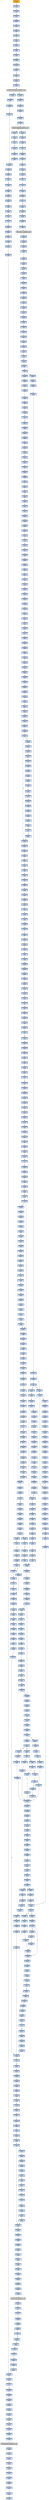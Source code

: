 strict digraph G {
	graph [bgcolor=transparent,
		name=G
	];
	node [color=lightsteelblue,
		fillcolor=lightsteelblue,
		shape=rectangle,
		style=filled
	];
	"0x004aae31"	[label="0x004aae31
cmpl"];
	"0x004aae34"	[label="0x004aae34
jb"];
	"0x004aae31" -> "0x004aae34"	[color="#000000"];
	"0x004aab55"	[label="0x004aab55
repz"];
	"0x004aab57"	[label="0x004aab57
movl"];
	"0x004aab55" -> "0x004aab57"	[color="#000000"];
	"0x004aae4c"	[label="0x004aae4c
movl"];
	"0x004aae50"	[label="0x004aae50
andl"];
	"0x004aae4c" -> "0x004aae50"	[color="#000000"];
	"0x004aa183"	[label="0x004aa183
pushl"];
	"0x004aa189"	[label="0x004aa189
call"];
	"0x004aa183" -> "0x004aa189"	[color="#000000"];
	"0x004aaa44"	[label="0x004aaa44
cmpl"];
	"0x004aaa47"	[label="0x004aaa47
jae"];
	"0x004aaa44" -> "0x004aaa47"	[color="#000000"];
	"0x004aa8f0"	[label="0x004aa8f0
subl"];
	"0x004aa8f2"	[label="0x004aa8f2
addl"];
	"0x004aa8f0" -> "0x004aa8f2"	[color="#000000"];
	"0x004aaaf7"	[label="0x004aaaf7
popl"];
	"0x004aaaf8"	[label="0x004aaaf8
popl"];
	"0x004aaaf7" -> "0x004aaaf8"	[color="#000000"];
	"0x004aa095"	[label="0x004aa095
je"];
	"0x004aa0a1"	[label="0x004aa0a1
leal"];
	"0x004aa095" -> "0x004aa0a1"	[color="#000000",
		label=T];
	"0x004aacd4"	[label="0x004aacd4
movl"];
	"0x004aacda"	[label="0x004aacda
leal"];
	"0x004aacd4" -> "0x004aacda"	[color="#000000"];
	"0x004aacf2"	[label="0x004aacf2
call"];
	"0x004aacf8"	[label="0x004aacf8
popl"];
	"0x004aacf2" -> "0x004aacf8"	[color="#000000"];
	"0x004aa08d"	[label="0x004aa08d
movl"];
	"0x004aa093"	[label="0x004aa093
orl"];
	"0x004aa08d" -> "0x004aa093"	[color="#000000"];
	"0x004aaeb8"	[label="0x004aaeb8
movl"];
	"0x004aaebc"	[label="0x004aaebc
andl"];
	"0x004aaeb8" -> "0x004aaebc"	[color="#000000"];
	"0x004aa80b"	[label="0x004aa80b
popl"];
	"0x004aa80c"	[label="0x004aa80c
ret"];
	"0x004aa80b" -> "0x004aa80c"	[color="#000000"];
	"0x004aab06"	[label="0x004aab06
movl"];
	"0x004aab08"	[label="0x004aab08
movl"];
	"0x004aab06" -> "0x004aab08"	[color="#000000"];
	"0x004aa6cc"	[label="0x004aa6cc
subl"];
	"0x004aa6d2"	[label="0x004aa6d2
leal"];
	"0x004aa6cc" -> "0x004aa6d2"	[color="#000000"];
	"0x004aaf6c"	[label="0x004aaf6c
testb"];
	"0x004aaf6e"	[label="0x004aaf6e
je"];
	"0x004aaf6c" -> "0x004aaf6e"	[color="#000000"];
	"0x004aaf86"	[label="0x004aaf86
addl"];
	"0x004aaf89"	[label="0x004aaf89
ret"];
	"0x004aaf86" -> "0x004aaf89"	[color="#000000"];
	"0x004aaa11"	[label="0x004aaa11
shrl"];
	"0x004aaa14"	[label="0x004aaa14
xorl"];
	"0x004aaa11" -> "0x004aaa14"	[color="#000000"];
	"0x004aaa5a"	[label="0x004aaa5a
movl"];
	"0x004aaa5d"	[label="0x004aaa5d
addl"];
	"0x004aaa5a" -> "0x004aaa5d"	[color="#000000"];
	"0x004aa996"	[label="0x004aa996
movl"];
	"0x004aa99c"	[label="0x004aa99c
incl"];
	"0x004aa996" -> "0x004aa99c"	[color="#000000"];
	"0x004aa110"	[label="0x004aa110
pushl"];
	"0x004aa111"	[label="0x004aa111
pushl"];
	"0x004aa110" -> "0x004aa111"	[color="#000000"];
	"0x004aaa85"	[label="0x004aaa85
pushl"];
	"0x004aaa86"	[label="0x004aaa86
pushl"];
	"0x004aaa85" -> "0x004aaa86"	[color="#000000"];
	"0x004aa174"	[label="0x004aa174
movl"];
	"0x004aa176"	[label="0x004aa176
andl"];
	"0x004aa174" -> "0x004aa176"	[color="#000000"];
	"0x004aaab0"	[label="0x004aaab0
cmpl"];
	"0x004aaab3"	[label="0x004aaab3
jb"];
	"0x004aaab0" -> "0x004aaab3"	[color="#000000"];
	"0x004aae58"	[label="0x004aae58
orl"];
	"0x004aae5a"	[label="0x004aae5a
movl"];
	"0x004aae58" -> "0x004aae5a"	[color="#000000"];
	"0x004aa3ff"	[label="0x004aa3ff
popl"];
	"0x004aa400"	[label="0x004aa400
movl"];
	"0x004aa3ff" -> "0x004aa400"	[color="#000000"];
	"0x004aa0a7"	[label="0x004aa0a7
cmpl"];
	"0x004aa0a1" -> "0x004aa0a7"	[color="#000000"];
	"0x004aa40d"	[label="0x004aa40d
orl"];
	"0x004aa40f"	[label="0x004aa40f
movl"];
	"0x004aa40d" -> "0x004aa40f"	[color="#000000"];
	"0x004aae78"	[label="0x004aae78
movl"];
	"0x004aae7d"	[label="0x004aae7d
movl"];
	"0x004aae78" -> "0x004aae7d"	[color="#000000"];
	"0x004aaf07"	[label="0x004aaf07
movl"];
	"0x004aaf0d"	[label="0x004aaf0d
movl"];
	"0x004aaf07" -> "0x004aaf0d"	[color="#000000"];
	"0x004aa05b"	[label="0x004aa05b
cmpb"];
	"0x004aa05d"	[label="0x004aa05d
jne"];
	"0x004aa05b" -> "0x004aa05d"	[color="#000000"];
	"0x004aa892"	[label="0x004aa892
movl"];
	"0x004aa89a"	[label="0x004aa89a
movl"];
	"0x004aa892" -> "0x004aa89a"	[color="#000000"];
	"0x004aae55"	[label="0x004aae55
addl"];
	"0x004aae50" -> "0x004aae55"	[color="#000000"];
	"0x004aa9c0"	[label="0x004aa9c0
movb"];
	"0x004aa9c2"	[label="0x004aa9c2
incl"];
	"0x004aa9c0" -> "0x004aa9c2"	[color="#000000"];
	"0x004aab72"	[label="0x004aab72
pushl"];
	"0x004aab74"	[label="0x004aab74
movl"];
	"0x004aab72" -> "0x004aab74"	[color="#000000"];
	"0x004aa9d0"	[label="0x004aa9d0
shll"];
	"0x004aa9d3"	[label="0x004aa9d3
andl"];
	"0x004aa9d0" -> "0x004aa9d3"	[color="#000000"];
	"0x004aae46"	[label="0x004aae46
movl"];
	"0x004aae49"	[label="0x004aae49
movl"];
	"0x004aae46" -> "0x004aae49"	[color="#000000"];
	"0x004aab1e"	[label="0x004aab1e
movl"];
	"0x004aab24"	[label="0x004aab24
movl"];
	"0x004aab1e" -> "0x004aab24"	[color="#000000"];
	"0x004aa008"	[label="0x004aa008
jmp"];
	"0x004aa00e"	[label="0x004aa00e
call"];
	"0x004aa008" -> "0x004aa00e"	[color="#000000"];
	"0x004aa002"	[label="0x004aa002
call"];
	"0x004aa00a"	[label="0x004aa00a
popl"];
	"0x004aa002" -> "0x004aa00a"	[color="#000000"];
	"0x004aaa6c"	[label="0x004aaa6c
subl"];
	"0x004aaa6e"	[label="0x004aaa6e
popl"];
	"0x004aaa6c" -> "0x004aaa6e"	[color="#000000"];
	"0x004aa7b3"	[label="0x004aa7b3
pushl"];
	"0x004aa7b4"	[label="0x004aa7b4
movl"];
	"0x004aa7b3" -> "0x004aa7b4"	[color="#000000"];
	"0x004aa6ea"	[label="0x004aa6ea
pushl"];
	"0x004aa6eb"	[label="0x004aa6eb
pushl"];
	"0x004aa6ea" -> "0x004aa6eb"	[color="#000000"];
	"0x004aa8c1"	[label="0x004aa8c1
movl"];
	"0x004aa8c4"	[label="0x004aa8c4
movl"];
	"0x004aa8c1" -> "0x004aa8c4"	[color="#000000"];
	"0x004aab43"	[label="0x004aab43
movl"];
	"0x004aab49"	[label="0x004aab49
movl"];
	"0x004aab43" -> "0x004aab49"	[color="#000000"];
	"0x004aaed9"	[label="0x004aaed9
movl"];
	"0x004aaede"	[label="0x004aaede
subl"];
	"0x004aaed9" -> "0x004aaede"	[color="#000000"];
	"0x004aa9ec"	[label="0x004aa9ec
jae"];
	"0x004aa9ee"	[label="0x004aa9ee
movl"];
	"0x004aa9ec" -> "0x004aa9ee"	[color="#000000",
		label=F];
	"0x004aab3d"	[label="0x004aab3d
movl"];
	"0x004aab3d" -> "0x004aab43"	[color="#000000"];
	"0x004aaa1b"	[label="0x004aaa1b
jmp"];
	"0x004aaa58"	[label="0x004aaa58
movl"];
	"0x004aaa1b" -> "0x004aaa58"	[color="#000000"];
	"0x004aaa87"	[label="0x004aaa87
movl"];
	"0x004aaa86" -> "0x004aaa87"	[color="#000000"];
	"0x004aa9cc"	[label="0x004aa9cc
movl"];
	"0x004aa9cc" -> "0x004aa9d0"	[color="#000000"];
	"0x004aaf16"	[label="0x004aaf16
movl"];
	"0x004aaf1c"	[label="0x004aaf1c
movl"];
	"0x004aaf16" -> "0x004aaf1c"	[color="#000000"];
	"0x004aaa5f"	[label="0x004aaa5f
movl"];
	"0x004aaa5d" -> "0x004aaa5f"	[color="#000000"];
	"0x004aaf37"	[label="0x004aaf37
movl"];
	"0x004aaf39"	[label="0x004aaf39
movl"];
	"0x004aaf37" -> "0x004aaf39"	[color="#000000"];
	"0x004aaeb2"	[label="0x004aaeb2
movl"];
	"0x004aaeb5"	[label="0x004aaeb5
movl"];
	"0x004aaeb2" -> "0x004aaeb5"	[color="#000000"];
	"0x004aa015"	[label="0x004aa015
movl"];
	"0x004aa01a"	[label="0x004aa01a
addl"];
	"0x004aa015" -> "0x004aa01a"	[color="#000000"];
	"0x004aa01c"	[label="0x004aa01c
subl"];
	"0x004aa01a" -> "0x004aa01c"	[color="#000000"];
	"0x004aacbb"	[label="0x004aacbb
cmpb"];
	"0x004aacc3"	[label="0x004aacc3
jne"];
	"0x004aacbb" -> "0x004aacc3"	[color="#000000"];
	"0x004aaf83"	[label="0x004aaf83
movb"];
	"0x004aaf85"	[label="0x004aaf85
popl"];
	"0x004aaf83" -> "0x004aaf85"	[color="#000000"];
	"0x004aaca5"	[label="0x004aaca5
jne"];
	"0x004aacb2"	[label="0x004aacb2
movb"];
	"0x004aaca5" -> "0x004aacb2"	[color="#000000",
		label=T];
	"0x004aabaf"	[label="0x004aabaf
call"];
	"0x004aa834"	[label="0x004aa834
subl"];
	"0x004aabaf" -> "0x004aa834"	[color="#000000"];
	"0x004aa2a2"	[label="0x004aa2a2
movl"];
	"0x004aa2a8"	[label="0x004aa2a8
movl"];
	"0x004aa2a2" -> "0x004aa2a8"	[color="#000000"];
	"0x004aaa96"	[label="0x004aaa96
call"];
	"0x004aaa96" -> "0x004aacf2"	[color="#000000"];
	"0x004aae95"	[label="0x004aae95
addl"];
	"0x004aae97"	[label="0x004aae97
leal"];
	"0x004aae95" -> "0x004aae97"	[color="#000000"];
	"0x004aa9b2"	[label="0x004aa9b2
pushl"];
	"0x004aa9b3"	[label="0x004aa9b3
movl"];
	"0x004aa9b2" -> "0x004aa9b3"	[color="#000000"];
	"0x004aa0e9"	[label="0x004aa0e9
movl"];
	"0x004aa0eb"	[label="0x004aa0eb
addl"];
	"0x004aa0e9" -> "0x004aa0eb"	[color="#000000"];
	"0x004aab0c"	[label="0x004aab0c
pushl"];
	"0x004aab08" -> "0x004aab0c"	[color="#000000"];
	"0x004aacb9"	[label="0x004aacb9
xorl"];
	"0x004aacb2" -> "0x004aacb9"	[color="#000000"];
	"0x004aa163"	[label="0x004aa163
addl"];
	"0x004aa169"	[label="0x004aa169
movl"];
	"0x004aa163" -> "0x004aa169"	[color="#000000"];
	"0x004aaa20"	[label="0x004aaa20
jae"];
	"0x004aaa22"	[label="0x004aaa22
cmpl"];
	"0x004aaa20" -> "0x004aaa22"	[color="#000000",
		label=F];
	"0x004aaa2c"	[label="0x004aaa2c
cmpl"];
	"0x004aaa20" -> "0x004aaa2c"	[color="#000000",
		label=T];
	"0x004aa0b2"	[label="0x004aa0b2
pushl"];
	"0x004aa0b7"	[label="0x004aa0b7
pushl"];
	"0x004aa0b2" -> "0x004aa0b7"	[color="#000000"];
	"0x004aa911"	[label="0x004aa911
movl"];
	"0x004aa915"	[label="0x004aa915
andl"];
	"0x004aa911" -> "0x004aa915"	[color="#000000"];
	"0x004aa7f2"	[label="0x004aa7f2
subl"];
	"0x004aa7f4"	[label="0x004aa7f4
shrl"];
	"0x004aa7f2" -> "0x004aa7f4"	[color="#000000"];
	"0x004aa840"	[label="0x004aa840
movl"];
	"0x004aa845"	[label="0x004aa845
movl"];
	"0x004aa840" -> "0x004aa845"	[color="#000000"];
	"0x004aa389"	[label="0x004aa389
movl"];
	"0x004aa38f"	[label="0x004aa38f
movl"];
	"0x004aa389" -> "0x004aa38f"	[color="#000000"];
	"0x004aaa05"	[label="0x004aaa05
cmpl"];
	"0x004aaa07"	[label="0x004aaa07
jae"];
	"0x004aaa05" -> "0x004aaa07"	[color="#000000"];
	"0x004aa384"	[label="0x004aa384
jmp"];
	"0x004aa271"	[label="0x004aa271
movl"];
	"0x004aa384" -> "0x004aa271"	[color="#000000"];
	"0x004aaa16"	[label="0x004aaa16
movb"];
	"0x004aaa19"	[label="0x004aaa19
movl"];
	"0x004aaa16" -> "0x004aaa19"	[color="#000000"];
	"0x004aa2bb"	[label="0x004aa2bb
movl"];
	"0x004aa2be"	[label="0x004aa2be
addl"];
	"0x004aa2bb" -> "0x004aa2be"	[color="#000000"];
	"0x004aa00b"	[label="0x004aa00b
incl"];
	"0x004aa00c"	[label="0x004aa00c
pushl"];
	"0x004aa00b" -> "0x004aa00c"	[color="#000000"];
	"0x004aa40c"	[label="0x004aa40c
popl"];
	"0x004aa40c" -> "0x004aa40d"	[color="#000000"];
	"0x004aae22"	[label="0x004aae22
movl"];
	"0x004aae24"	[label="0x004aae24
je"];
	"0x004aae22" -> "0x004aae24"	[color="#000000"];
	"0x004aa048"	[label="0x004aa048
movl"];
	"0x004aa04a"	[label="0x004aa04a
leal"];
	"0x004aa048" -> "0x004aa04a"	[color="#000000"];
	"0x004aae72"	[label="0x004aae72
subl"];
	"0x004aae74"	[label="0x004aae74
addl"];
	"0x004aae72" -> "0x004aae74"	[color="#000000"];
	"0x004aa9c3"	[label="0x004aa9c3
movb"];
	"0x004aa9c7"	[label="0x004aa9c7
movl"];
	"0x004aa9c3" -> "0x004aa9c7"	[color="#000000"];
	"0x004aaea5"	[label="0x004aaea5
movl"];
	"0x004aaea8"	[label="0x004aaea8
shll"];
	"0x004aaea5" -> "0x004aaea8"	[color="#000000"];
	"0x004aa7bb"	[label="0x004aa7bb
movb"];
	"0x004aa7bd"	[label="0x004aa7bd
incl"];
	"0x004aa7bb" -> "0x004aa7bd"	[color="#000000"];
	"0x004aa121"	[label="0x004aa121
je"];
	"0x004aa151"	[label="0x004aa151
popl"];
	"0x004aa121" -> "0x004aa151"	[color="#000000",
		label=T];
	"0x004aa90f"	[label="0x004aa90f
movl"];
	"0x004aa90f" -> "0x004aa911"	[color="#000000"];
	"0x004aaba8"	[label="0x004aaba8
leal"];
	"0x004aabac"	[label="0x004aabac
pushl"];
	"0x004aaba8" -> "0x004aabac"	[color="#000000"];
	"0x004aa0bc"	[label="0x004aa0bc
pushl"];
	"0x004aa0b7" -> "0x004aa0bc"	[color="#000000"];
	"0x004aa862"	[label="0x004aa862
jbe"];
	"0x004aa864"	[label="0x004aa864
xorl"];
	"0x004aa862" -> "0x004aa864"	[color="#000000",
		label=F];
	"0x004aa7a8"	[label="0x004aa7a8
movl"];
	"0x004aa7ad"	[label="0x004aa7ad
pushl"];
	"0x004aa7a8" -> "0x004aa7ad"	[color="#000000"];
	"0x004aa7b9"	[label="0x004aa7b9
movl"];
	"0x004aa7b4" -> "0x004aa7b9"	[color="#000000"];
	"0x004aae82"	[label="0x004aae82
andl"];
	"0x004aae88"	[label="0x004aae88
shrl"];
	"0x004aae82" -> "0x004aae88"	[color="#000000"];
	"0x004aa853"	[label="0x004aa853
repz"];
	"0x004aa855"	[label="0x004aa855
movl"];
	"0x004aa853" -> "0x004aa855"	[color="#000000"];
	"0x004aa059"	[label="0x004aa059
jne"];
	"0x004aa059" -> "0x004aa05b"	[color="#000000",
		label=F];
	"0x004aa425"	[label="0x004aa425
ret"];
	"0x004aa85c"	[label="0x004aa85c
cmpl"];
	"0x004aa855" -> "0x004aa85c"	[color="#000000"];
	"0x004aa04f"	[label="0x004aa04f
call"];
	GETPROCADDRESS_KERNEL32_DLL	[color=lightgrey,
		fillcolor=lightgrey,
		label="GETPROCADDRESS_KERNEL32_DLL
GETPROCADDRESS-KERNEL32-DLL"];
	"0x004aa04f" -> GETPROCADDRESS_KERNEL32_DLL	[color="#000000"];
	"0x004aa7a5"	[label="0x004aa7a5
movl"];
	"0x004aa7a7"	[label="0x004aa7a7
pushl"];
	"0x004aa7a5" -> "0x004aa7a7"	[color="#000000"];
	"0x004aaa75"	[label="0x004aaa75
addl"];
	"0x004aaa77"	[label="0x004aaa77
movl"];
	"0x004aaa75" -> "0x004aaa77"	[color="#000000"];
	"0x004aa03c"	[label="0x004aa03c
call"];
	GETMODULEHANDLEA_KERNEL32_DLL	[color=lightgrey,
		fillcolor=lightgrey,
		label="GETMODULEHANDLEA_KERNEL32_DLL
GETMODULEHANDLEA-KERNEL32-DLL"];
	"0x004aa03c" -> GETMODULEHANDLEA_KERNEL32_DLL	[color="#000000"];
	"0x004aa9fb"	[label="0x004aa9fb
shrl"];
	"0x004aa9fd"	[label="0x004aa9fd
movl"];
	"0x004aa9fb" -> "0x004aa9fd"	[color="#000000"];
	"0x004aa88c"	[label="0x004aa88c
xorl"];
	"0x004aa88e"	[label="0x004aa88e
movl"];
	"0x004aa88c" -> "0x004aa88e"	[color="#000000"];
	"0x004aa8c7"	[label="0x004aa8c7
addl"];
	"0x004aa8c4" -> "0x004aa8c7"	[color="#000000"];
	"0x004aacf9"	[label="0x004aacf9
subl"];
	"0x004aacf8" -> "0x004aacf9"	[color="#000000"];
	"0x004aaeee"	[label="0x004aaeee
andl"];
	"0x004aaef3"	[label="0x004aaef3
shrl"];
	"0x004aaeee" -> "0x004aaef3"	[color="#000000"];
	"0x004aa91a"	[label="0x004aa91a
movl"];
	"0x004aa91e"	[label="0x004aa91e
movl"];
	"0x004aa91a" -> "0x004aa91e"	[color="#000000"];
	"0x004aa7f6"	[label="0x004aa7f6
movl"];
	"0x004aa7fb"	[label="0x004aa7fb
subl"];
	"0x004aa7f6" -> "0x004aa7fb"	[color="#000000"];
	"0x004aa243"	[label="0x004aa243
movl"];
	"0x004aa249"	[label="0x004aa249
movl"];
	"0x004aa243" -> "0x004aa249"	[color="#000000"];
	"0x004aa406"	[label="0x004aa406
addl"];
	"0x004aa406" -> "0x004aa40c"	[color="#000000"];
	"0x004aa9a2"	[label="0x004aa9a2
popl"];
	"0x004aa9a3"	[label="0x004aa9a3
popl"];
	"0x004aa9a2" -> "0x004aa9a3"	[color="#000000"];
	"0x004aaa36"	[label="0x004aaa36
jmp"];
	"0x004aaa36" -> "0x004aaa58"	[color="#000000"];
	"0x004aaf4e"	[label="0x004aaf4e
movb"];
	"0x004aaf51"	[label="0x004aaf51
movl"];
	"0x004aaf4e" -> "0x004aaf51"	[color="#000000"];
	"0x004aae6d"	[label="0x004aae6d
movl"];
	"0x004aae6d" -> "0x004aae72"	[color="#000000"];
	"0x004aaa49"	[label="0x004aaa49
movl"];
	"0x004aaa4e"	[label="0x004aaa4e
jmp"];
	"0x004aaa49" -> "0x004aaa4e"	[color="#000000"];
	"0x004aa92e"	[label="0x004aa92e
cmpl"];
	"0x004aa931"	[label="0x004aa931
movl"];
	"0x004aa92e" -> "0x004aa931"	[color="#000000"];
	"0x004aae29"	[label="0x004aae29
jb"];
	"0x004aae2b"	[label="0x004aae2b
movl"];
	"0x004aae29" -> "0x004aae2b"	[color="#000000",
		label=F];
	"0x004aae9c"	[label="0x004aae9c
cmpl"];
	"0x004aae29" -> "0x004aae9c"	[color="#000000",
		label=T];
	"0x004aa416"	[label="0x004aa416
jne"];
	"0x004aa420"	[label="0x004aa420
pushl"];
	"0x004aa416" -> "0x004aa420"	[color="#000000",
		label=T];
	"0x004aaf3e"	[label="0x004aaf3e
leal"];
	"0x004aaf41"	[label="0x004aaf41
cmpl"];
	"0x004aaf3e" -> "0x004aaf41"	[color="#000000"];
	"0x004aa269"	[label="0x004aa269
movl"];
	"0x004aa26f"	[label="0x004aa26f
addl"];
	"0x004aa269" -> "0x004aa26f"	[color="#000000"];
	"0x004aa904"	[label="0x004aa904
shll"];
	"0x004aa907"	[label="0x004aa907
movw"];
	"0x004aa904" -> "0x004aa907"	[color="#000000"];
	"0x004aa9a6"	[label="0x004aa9a6
popl"];
	"0x004aa9a7"	[label="0x004aa9a7
addl"];
	"0x004aa9a6" -> "0x004aa9a7"	[color="#000000"];
	"0x004aacc5"	[label="0x004aacc5
incl"];
	"0x004aacc6"	[label="0x004aacc6
cmpl"];
	"0x004aacc5" -> "0x004aacc6"	[color="#000000"];
	"0x004aa251"	[label="0x004aa251
je"];
	"0x004aa264"	[label="0x004aa264
movl"];
	"0x004aa251" -> "0x004aa264"	[color="#000000",
		label=T];
	"0x004aaeab"	[label="0x004aaeab
movb"];
	"0x004aaead"	[label="0x004aaead
incl"];
	"0x004aaeab" -> "0x004aaead"	[color="#000000"];
	"0x004aaee0"	[label="0x004aaee0
addl"];
	"0x004aaede" -> "0x004aaee0"	[color="#000000"];
	"0x004aae20"	[label="0x004aae20
testb"];
	"0x004aae20" -> "0x004aae22"	[color="#000000"];
	"0x004aaf53"	[label="0x004aaf53
cmpl"];
	"0x004aaf51" -> "0x004aaf53"	[color="#000000"];
	"0x004aace8"	[label="0x004aace8
movb"];
	"0x004aacea"	[label="0x004aacea
popl"];
	"0x004aace8" -> "0x004aacea"	[color="#000000"];
	"0x004aa8cf"	[label="0x004aa8cf
movl"];
	"0x004aa8d3"	[label="0x004aa8d3
jl"];
	"0x004aa8cf" -> "0x004aa8d3"	[color="#000000"];
	"0x004aa8c9"	[label="0x004aa8c9
cmpl"];
	"0x004aa8c7" -> "0x004aa8c9"	[color="#000000"];
	"0x004aa9c2" -> "0x004aa9c3"	[color="#000000"];
	"0x004aa02f"	[label="0x004aa02f
jne"];
	"0x004aa035"	[label="0x004aa035
leal"];
	"0x004aa02f" -> "0x004aa035"	[color="#000000",
		label=F];
	"0x004aa90a"	[label="0x004aa90a
shrl"];
	"0x004aa90d"	[label="0x004aa90d
repz"];
	"0x004aa90a" -> "0x004aa90d"	[color="#000000"];
	"0x004aaa9b"	[label="0x004aaa9b
movb"];
	"0x004aaaa2"	[label="0x004aaaa2
popl"];
	"0x004aaa9b" -> "0x004aaaa2"	[color="#000000"];
	"0x004aae1f"	[label="0x004aae1f
popl"];
	"0x004aae1f" -> "0x004aae20"	[color="#000000"];
	"0x004aae76"	[label="0x004aae76
shrl"];
	"0x004aae74" -> "0x004aae76"	[color="#000000"];
	"0x004aaf47"	[label="0x004aaf47
movl"];
	"0x004aaf49"	[label="0x004aaf49
subl"];
	"0x004aaf47" -> "0x004aaf49"	[color="#000000"];
	"0x004aaee2"	[label="0x004aaee2
shrl"];
	"0x004aaee4"	[label="0x004aaee4
movl"];
	"0x004aaee2" -> "0x004aaee4"	[color="#000000"];
	"0x004aa9b1"	[label="0x004aa9b1
pushl"];
	"0x004aa9b1" -> "0x004aa9b2"	[color="#000000"];
	"0x004aa9a4"	[label="0x004aa9a4
movb"];
	"0x004aa9a3" -> "0x004aa9a4"	[color="#000000"];
	"0x004aa9f4"	[label="0x004aa9f4
movl"];
	"0x004aa9f9"	[label="0x004aa9f9
subl"];
	"0x004aa9f4" -> "0x004aa9f9"	[color="#000000"];
	"0x004aa10f"	[label="0x004aa10f
pushl"];
	"0x004aa10f" -> "0x004aa110"	[color="#000000"];
	"0x004aa0fb"	[label="0x004aa0fb
pushl"];
	"0x004aa0fc"	[label="0x004aa0fc
call"];
	"0x004aa0fb" -> "0x004aa0fc"	[color="#000000"];
	"0x004aaa62"	[label="0x004aaa62
movl"];
	"0x004aaa5f" -> "0x004aaa62"	[color="#000000"];
	"0x004aa7cb"	[label="0x004aa7cb
shll"];
	"0x004aa7ce"	[label="0x004aa7ce
andl"];
	"0x004aa7cb" -> "0x004aa7ce"	[color="#000000"];
	"0x004aa80a"	[label="0x004aa80a
popl"];
	"0x004aa80a" -> "0x004aa80b"	[color="#000000"];
	"0x004aa0e8"	[label="0x004aa0e8
pushl"];
	"0x004aa0e8" -> "0x004aa0e9"	[color="#000000"];
	"0x004aaa25"	[label="0x004aaa25
sbbl"];
	"0x004aaa22" -> "0x004aaa25"	[color="#000000"];
	"0x004aaef5"	[label="0x004aaef5
addl"];
	"0x004aaef7"	[label="0x004aaef7
cmpl"];
	"0x004aaef5" -> "0x004aaef7"	[color="#000000"];
	"0x004aaa3b"	[label="0x004aaa3b
jae"];
	"0x004aaa3b" -> "0x004aaa44"	[color="#000000",
		label=T];
	"0x004aaa3d"	[label="0x004aaa3d
movl"];
	"0x004aaa3b" -> "0x004aaa3d"	[color="#000000",
		label=F];
	"0x004aaf85" -> "0x004aaf86"	[color="#000000"];
	"0x004aabb6"	[label="0x004aabb6
jne"];
	"0x004aabc3"	[label="0x004aabc3
xorl"];
	"0x004aabb6" -> "0x004aabc3"	[color="#000000",
		label=T];
	"0x004aa7b1"	[label="0x004aa7b1
jb"];
	"0x004aa7b1" -> "0x004aa7b3"	[color="#000000",
		label=F];
	"0x004aa7e8"	[label="0x004aa7e8
movl"];
	"0x004aa7b1" -> "0x004aa7e8"	[color="#000000",
		label=T];
	"0x004aaa8d"	[label="0x004aaa8d
leal"];
	"0x004aaa93"	[label="0x004aaa93
movl"];
	"0x004aaa8d" -> "0x004aaa93"	[color="#000000"];
	"0x004aa0be"	[label="0x004aa0be
call"];
	VIRTUALALLOC_KERNEL32_DLL	[color=lightgrey,
		fillcolor=lightgrey,
		label="VIRTUALALLOC_KERNEL32_DLL
VIRTUALALLOC-KERNEL32-DLL"];
	"0x004aa0be" -> VIRTUALALLOC_KERNEL32_DLL	[color="#000000"];
	"0x004aab0d"	[label="0x004aab0d
movl"];
	"0x004aab0c" -> "0x004aab0d"	[color="#000000"];
	"0x004aa16f"	[label="0x004aa16f
sarl"];
	"0x004aa172"	[label="0x004aa172
repz"];
	"0x004aa16f" -> "0x004aa172"	[color="#000000"];
	"0x004aa365"	[label="0x004aa365
movl"];
	"0x004aa367"	[label="0x004aa367
addl"];
	"0x004aa365" -> "0x004aa367"	[color="#000000"];
	"0x004aa804"	[label="0x004aa804
addl"];
	"0x004aa806"	[label="0x004aa806
popl"];
	"0x004aa804" -> "0x004aa806"	[color="#000000"];
	"0x004aae9a"	[label="0x004aae9a
jmp"];
	"0x004aae9a" -> "0x004aaef7"	[color="#000000"];
	"0x004aace6"	[label="0x004aace6
popl"];
	"0x004aace7"	[label="0x004aace7
popl"];
	"0x004aace6" -> "0x004aace7"	[color="#000000"];
	"0x004aae67"	[label="0x004aae67
movl"];
	"0x004aae6a"	[label="0x004aae6a
movl"];
	"0x004aae67" -> "0x004aae6a"	[color="#000000"];
	"0x004aa7f4" -> "0x004aa7f6"	[color="#000000"];
	"0x004aabb4"	[label="0x004aabb4
testb"];
	"0x004aabb4" -> "0x004aabb6"	[color="#000000"];
	"0x004aa8cc"	[label="0x004aa8cc
movl"];
	"0x004aa8cc" -> "0x004aa8cf"	[color="#000000"];
	"0x004aa807"	[label="0x004aa807
movl"];
	"0x004aa806" -> "0x004aa807"	[color="#000000"];
	"0x004aa058"	[label="0x004aa058
scasb"];
	"0x004aa058" -> "0x004aa059"	[color="#000000"];
	"0x004aab76"	[label="0x004aab76
call"];
	"0x004aa7a4"	[label="0x004aa7a4
pushl"];
	"0x004aab76" -> "0x004aa7a4"	[color="#000000"];
	"0x004aab59"	[label="0x004aab59
stosb"];
	"0x004aab57" -> "0x004aab59"	[color="#000000"];
	"0x004aaf81"	[label="0x004aaf81
popl"];
	"0x004aaf82"	[label="0x004aaf82
popl"];
	"0x004aaf81" -> "0x004aaf82"	[color="#000000"];
	"0x004aaeb5" -> "0x004aaeb8"	[color="#000000"];
	"0x004aa7db"	[label="0x004aa7db
movl"];
	"0x004aa7de"	[label="0x004aa7de
movl"];
	"0x004aa7db" -> "0x004aa7de"	[color="#000000"];
	"0x004aa81d"	[label="0x004aa81d
movl"];
	"0x004aa823"	[label="0x004aa823
leal"];
	"0x004aa81d" -> "0x004aa823"	[color="#000000"];
	"0x004aae65"	[label="0x004aae65
jae"];
	"0x004aae65" -> "0x004aae67"	[color="#000000",
		label=F];
	"0x004aaf3d"	[label="0x004aaf3d
incl"];
	"0x004aaf3d" -> "0x004aaf3e"	[color="#000000"];
	"0x004aa87e"	[label="0x004aa87e
movl"];
	"0x004aa882"	[label="0x004aa882
movl"];
	"0x004aa87e" -> "0x004aa882"	[color="#000000"];
	"0x004aaafe"	[label="0x004aaafe
popl"];
	"0x004aaaff"	[label="0x004aaaff
ret"];
	"0x004aaafe" -> "0x004aaaff"	[color="#000000"];
	"0x004aaec1"	[label="0x004aaec1
addl"];
	"0x004aaebc" -> "0x004aaec1"	[color="#000000"];
	"0x004aa970"	[label="0x004aa970
testb"];
	"0x004aa972"	[label="0x004aa972
je"];
	"0x004aa970" -> "0x004aa972"	[color="#000000"];
	"0x004aa84d"	[label="0x004aa84d
leal"];
	"0x004aa851"	[label="0x004aa851
xorl"];
	"0x004aa84d" -> "0x004aa851"	[color="#000000"];
	"0x004aa93d"	[label="0x004aa93d
jge"];
	"0x004aa943"	[label="0x004aa943
cmpl"];
	"0x004aa93d" -> "0x004aa943"	[color="#000000",
		label=F];
	"0x004aa8ad"	[label="0x004aa8ad
cmpl"];
	"0x004aa8b3"	[label="0x004aa8b3
movl"];
	"0x004aa8ad" -> "0x004aa8b3"	[color="#000000"];
	"0x004aaefc"	[label="0x004aaefc
movl"];
	"0x004aaf03"	[label="0x004aaf03
testl"];
	"0x004aaefc" -> "0x004aaf03"	[color="#000000"];
	"0x004aa9c9"	[label="0x004aa9c9
movl"];
	"0x004aa9c7" -> "0x004aa9c9"	[color="#000000"];
	"0x004aa179"	[label="0x004aa179
repz"];
	"0x004aa176" -> "0x004aa179"	[color="#000000"];
	"0x004aaab5"	[label="0x004aaab5
movl"];
	"0x004aaab3" -> "0x004aaab5"	[color="#000000",
		label=F];
	"0x004aa807" -> "0x004aa80a"	[color="#000000"];
	"0x004aa9bc"	[label="0x004aa9bc
jb"];
	"0x004aa9be"	[label="0x004aa9be
movl"];
	"0x004aa9bc" -> "0x004aa9be"	[color="#000000",
		label=F];
	"0x004aa9bc" -> "0x004aa9ee"	[color="#000000",
		label=T];
	"0x004aa826"	[label="0x004aa826
movl"];
	"0x004aa823" -> "0x004aa826"	[color="#000000"];
	"0x004aa161"	[label="0x004aa161
movl"];
	"0x004aa161" -> "0x004aa163"	[color="#000000"];
	"0x004aa0b0"	[label="0x004aa0b0
pushl"];
	"0x004aa0b0" -> "0x004aa0b2"	[color="#000000"];
	"0x004aaefa"	[label="0x004aaefa
jae"];
	"0x004aaef7" -> "0x004aaefa"	[color="#000000"];
	"0x004aa72f"	[label="0x004aa72f
ret"];
	"0x004aa101"	[label="0x004aa101
movb"];
	"0x004aa72f" -> "0x004aa101"	[color="#000000"];
	"0x004aa9a1"	[label="0x004aa9a1
popl"];
	"0x004aa9a1" -> "0x004aa9a2"	[color="#000000"];
	"0x004aa9db"	[label="0x004aa9db
movl"];
	"0x004aa9de"	[label="0x004aa9de
addl"];
	"0x004aa9db" -> "0x004aa9de"	[color="#000000"];
	"0x004aab2a"	[label="0x004aab2a
movl"];
	"0x004aab30"	[label="0x004aab30
xorl"];
	"0x004aab2a" -> "0x004aab30"	[color="#000000"];
	"0x004aaf43"	[label="0x004aaf43
movl"];
	"0x004aaf45"	[label="0x004aaf45
jae"];
	"0x004aaf43" -> "0x004aaf45"	[color="#000000"];
	"0x004aaa4e" -> "0x004aaa58"	[color="#000000"];
	"0x004aa86d"	[label="0x004aa86d
leal"];
	"0x004aa871"	[label="0x004aa871
incl"];
	"0x004aa86d" -> "0x004aa871"	[color="#000000"];
	"0x004aaf55"	[label="0x004aaf55
jb"];
	"0x004aaf57"	[label="0x004aaf57
movl"];
	"0x004aaf55" -> "0x004aaf57"	[color="#000000",
		label=F];
	"0x004aa9f1"	[label="0x004aa9f1
movl"];
	"0x004aa9f1" -> "0x004aa9f4"	[color="#000000"];
	"0x004aa36e"	[label="0x004aa36e
jmp"];
	"0x004aa36e" -> "0x004aa2a2"	[color="#000000"];
	"0x004aa95a"	[label="0x004aa95a
movl"];
	"0x004aa960"	[label="0x004aa960
xorl"];
	"0x004aa95a" -> "0x004aa960"	[color="#000000"];
	"0x004aa7d4"	[label="0x004aa7d4
orl"];
	"0x004aa7ce" -> "0x004aa7d4"	[color="#000000"];
	"0x004aa6dc"	[label="0x004aa6dc
movl"];
	"0x004aa6e3"	[label="0x004aa6e3
movl"];
	"0x004aa6dc" -> "0x004aa6e3"	[color="#000000"];
	"0x004aa0bc" -> "0x004aa0be"	[color="#000000"];
	"0x004aaaad"	[label="0x004aaaad
addl"];
	"0x004aaaaf"	[label="0x004aaaaf
incl"];
	"0x004aaaad" -> "0x004aaaaf"	[color="#000000"];
	"0x004aa983"	[label="0x004aa983
movl"];
	"0x004aa986"	[label="0x004aa986
xorl"];
	"0x004aa983" -> "0x004aa986"	[color="#000000"];
	"0x004aa885"	[label="0x004aa885
movl"];
	"0x004aa888"	[label="0x004aa888
movl"];
	"0x004aa885" -> "0x004aa888"	[color="#000000"];
	"0x004aae5c"	[label="0x004aae5c
cmpl"];
	"0x004aae5a" -> "0x004aae5c"	[color="#000000"];
	"0x004aab6c"	[label="0x004aab6c
pushl"];
	"0x004aab6d"	[label="0x004aab6d
pushl"];
	"0x004aab6c" -> "0x004aab6d"	[color="#000000"];
	"0x004aa2c0"	[label="0x004aa2c0
addl"];
	"0x004aa2c6"	[label="0x004aa2c6
testl"];
	"0x004aa2c0" -> "0x004aa2c6"	[color="#000000"];
	"0x004aa6d6"	[label="0x004aa6d6
pushl"];
	"0x004aa6d2" -> "0x004aa6d6"	[color="#000000"];
	"0x004aa062"	[label="0x004aa062
jmp"];
	"0x004aa062" -> "0x004aa08d"	[color="#000000"];
	"0x004aa112"	[label="0x004aa112
movl"];
	"0x004aa114"	[label="0x004aa114
subl"];
	"0x004aa112" -> "0x004aa114"	[color="#000000"];
	"0x004aa029"	[label="0x004aa029
movl"];
	"0x004aa029" -> "0x004aa02f"	[color="#000000"];
	"0x004aa8f8"	[label="0x004aa8f8
movb"];
	"0x004aa8fa"	[label="0x004aa8fa
movl"];
	"0x004aa8f8" -> "0x004aa8fa"	[color="#000000"];
	"0x004aa83f"	[label="0x004aa83f
pushl"];
	"0x004aa83f" -> "0x004aa840"	[color="#000000"];
	"0x004aa172" -> "0x004aa174"	[color="#000000"];
	"0x004aa00a" -> "0x004aa00b"	[color="#000000"];
	"0x004aab6a"	[label="0x004aab6a
movl"];
	"0x004aab6a" -> "0x004aab6c"	[color="#000000"];
	"0x004aa872"	[label="0x004aa872
incl"];
	"0x004aa873"	[label="0x004aa873
cmpl"];
	"0x004aa872" -> "0x004aa873"	[color="#000000"];
	"0x004aaccb"	[label="0x004aaccb
jmp"];
	"0x004aaccb" -> "0x004aacd4"	[color="#000000"];
	"0x004aa398"	[label="0x004aa398
pushl"];
	"0x004aa39a"	[label="0x004aa39a
pushl"];
	"0x004aa398" -> "0x004aa39a"	[color="#000000"];
	"0x004aab74" -> "0x004aab76"	[color="#000000"];
	"0x004aae2e"	[label="0x004aae2e
leal"];
	"0x004aae2e" -> "0x004aae31"	[color="#000000"];
	"0x004aa395"	[label="0x004aa395
pushl"];
	"0x004aa396"	[label="0x004aa396
pushl"];
	"0x004aa395" -> "0x004aa396"	[color="#000000"];
	"0x004aab24" -> "0x004aab2a"	[color="#000000"];
	"0x004aa1c6"	[label="0x004aa1c6
subl"];
	"0x004aa1c8"	[label="0x004aa1c8
je"];
	"0x004aa1c6" -> "0x004aa1c8"	[color="#000000"];
	"0x004aa397"	[label="0x004aa397
pushl"];
	"0x004aa396" -> "0x004aa397"	[color="#000000"];
	"0x004aabad"	[label="0x004aabad
movl"];
	"0x004aabad" -> "0x004aabaf"	[color="#000000"];
	"0x004aa6c8"	[label="0x004aa6c8
movl"];
	"0x004aa6c8" -> "0x004aa6cc"	[color="#000000"];
	"0x004aa04d"	[label="0x004aa04d
pushl"];
	"0x004aa04a" -> "0x004aa04d"	[color="#000000"];
	"0x004aa962"	[label="0x004aa962
testl"];
	"0x004aa960" -> "0x004aa962"	[color="#000000"];
	"0x004aae2b" -> "0x004aae2e"	[color="#000000"];
	"0x004aa292"	[label="0x004aa292
movl"];
	"0x004aa298"	[label="0x004aa298
movl"];
	"0x004aa292" -> "0x004aa298"	[color="#000000"];
	"0x004aa875"	[label="0x004aa875
movl"];
	"0x004aa873" -> "0x004aa875"	[color="#000000"];
	"0x004aae26"	[label="0x004aae26
cmpl"];
	"0x004aae26" -> "0x004aae29"	[color="#000000"];
	"0x004aaec4"	[label="0x004aaec4
orl"];
	"0x004aaec1" -> "0x004aaec4"	[color="#000000"];
	"0x004aae97" -> "0x004aae9a"	[color="#000000"];
	"0x004aa83a"	[label="0x004aa83a
pushl"];
	"0x004aa834" -> "0x004aa83a"	[color="#000000"];
	"0x004aa0aa"	[label="0x004aa0aa
je"];
	"0x004aa0aa" -> "0x004aa0b0"	[color="#000000",
		label=F];
	"0x004aaec6"	[label="0x004aaec6
movl"];
	"0x004aaec4" -> "0x004aaec6"	[color="#000000"];
	"0x004aa152"	[label="0x004aa152
popl"];
	"0x004aa153"	[label="0x004aa153
popl"];
	"0x004aa152" -> "0x004aa153"	[color="#000000"];
	"0x004aab1b"	[label="0x004aab1b
movl"];
	"0x004aab1b" -> "0x004aab1e"	[color="#000000"];
	"0x004aa8f4"	[label="0x004aa8f4
movb"];
	"0x004aa8f2" -> "0x004aa8f4"	[color="#000000"];
	"0x004aa8f6"	[label="0x004aa8f6
movl"];
	"0x004aa8f4" -> "0x004aa8f6"	[color="#000000"];
	"0x004aaecb"	[label="0x004aaecb
movl"];
	"0x004aaece"	[label="0x004aaece
movl"];
	"0x004aaecb" -> "0x004aaece"	[color="#000000"];
	"0x004aa8a1"	[label="0x004aa8a1
movl"];
	"0x004aa8a5"	[label="0x004aa8a5
movl"];
	"0x004aa8a1" -> "0x004aa8a5"	[color="#000000"];
	"0x004aa15f"	[label="0x004aa15f
movl"];
	"0x004aa15f" -> "0x004aa161"	[color="#000000"];
	"0x004aaea8" -> "0x004aaeab"	[color="#000000"];
	"0x004aaed1"	[label="0x004aaed1
jae"];
	"0x004aaed3"	[label="0x004aaed3
movl"];
	"0x004aaed1" -> "0x004aaed3"	[color="#000000",
		label=F];
	"0x004aa8f6" -> "0x004aa8f8"	[color="#000000"];
	"0x004aa103"	[label="0x004aa103
cmpb"];
	"0x004aa106"	[label="0x004aa106
jne"];
	"0x004aa103" -> "0x004aa106"	[color="#000000"];
	"0x004aa866"	[label="0x004aa866
movb"];
	"0x004aa869"	[label="0x004aa869
movl"];
	"0x004aa866" -> "0x004aa869"	[color="#000000"];
	"0x004aabc5"	[label="0x004aabc5
movl"];
	"0x004aabc3" -> "0x004aabc5"	[color="#000000"];
	"0x004aa405"	[label="0x004aa405
pushl"];
	"0x004aa405" -> "0x004aa406"	[color="#000000"];
	"0x004aa367" -> "0x004aa36e"	[color="#000000"];
	"0x004aa972" -> "0x004aa996"	[color="#000000",
		label=T];
	"0x004aa974"	[label="0x004aa974
movl"];
	"0x004aa972" -> "0x004aa974"	[color="#000000",
		label=F];
	"0x004aae3f"	[label="0x004aae3f
movb"];
	"0x004aae41"	[label="0x004aae41
incl"];
	"0x004aae3f" -> "0x004aae41"	[color="#000000"];
	"0x004aaa09"	[label="0x004aaa09
movl"];
	"0x004aaa0f"	[label="0x004aaa0f
movl"];
	"0x004aaa09" -> "0x004aaa0f"	[color="#000000"];
	"0x004aae8a"	[label="0x004aae8a
leal"];
	"0x004aae90"	[label="0x004aae90
call"];
	"0x004aae8a" -> "0x004aae90"	[color="#000000"];
	"0x004aaa8b"	[label="0x004aaa8b
xorl"];
	"0x004aaa8b" -> "0x004aaa8d"	[color="#000000"];
	"0x004aae49" -> "0x004aae4c"	[color="#000000"];
	"0x004aab6e"	[label="0x004aab6e
leal"];
	"0x004aab71"	[label="0x004aab71
pushl"];
	"0x004aab6e" -> "0x004aab71"	[color="#000000"];
	"0x004aa88e" -> "0x004aa892"	[color="#000000"];
	"0x004aa813"	[label="0x004aa813
movl"];
	"0x004aa817"	[label="0x004aa817
movl"];
	"0x004aa813" -> "0x004aa817"	[color="#000000"];
	"0x004aace3"	[label="0x004aace3
repz"];
	"0x004aace5"	[label="0x004aace5
popl"];
	"0x004aace3" -> "0x004aace5"	[color="#000000"];
	"0x004aa729"	[label="0x004aa729
addl"];
	"0x004aa729" -> "0x004aa72f"	[color="#000000"];
	"0x004aa7ee"	[label="0x004aa7ee
movl"];
	"0x004aa7ee" -> "0x004aa7f2"	[color="#000000"];
	"0x004aa926"	[label="0x004aa926
addl"];
	"0x004aa929"	[label="0x004aa929
incl"];
	"0x004aa926" -> "0x004aa929"	[color="#000000"];
	"0x004aa918"	[label="0x004aa918
repz"];
	"0x004aa918" -> "0x004aa91a"	[color="#000000"];
	"0x004aaece" -> "0x004aaed1"	[color="#000000"];
	"0x004aa17b"	[label="0x004aa17b
popl"];
	"0x004aa179" -> "0x004aa17b"	[color="#000000"];
	"0x004aa0f7"	[label="0x004aa0f7
pushl"];
	"0x004aa0fa"	[label="0x004aa0fa
pushl"];
	"0x004aa0f7" -> "0x004aa0fa"	[color="#000000"];
	"0x004aaec8"	[label="0x004aaec8
cmpl"];
	"0x004aaec8" -> "0x004aaecb"	[color="#000000"];
	"0x004aa24f"	[label="0x004aa24f
orl"];
	"0x004aa24f" -> "0x004aa251"	[color="#000000"];
	"0x004aaed6"	[label="0x004aaed6
movl"];
	"0x004aaed3" -> "0x004aaed6"	[color="#000000"];
	"0x004aaceb"	[label="0x004aaceb
addl"];
	"0x004aacea" -> "0x004aaceb"	[color="#000000"];
	"0x004aa7ae"	[label="0x004aa7ae
cmpl"];
	"0x004aa7ae" -> "0x004aa7b1"	[color="#000000"];
	"0x004aa7e0"	[label="0x004aa7e0
movl"];
	"0x004aa7de" -> "0x004aa7e0"	[color="#000000"];
	"0x004aa155"	[label="0x004aa155
jmp"];
	"0x004aa106" -> "0x004aa155"	[color="#000000",
		label=T];
	"0x004aa108"	[label="0x004aa108
incb"];
	"0x004aa106" -> "0x004aa108"	[color="#000000",
		label=F];
	"0x004aab32"	[label="0x004aab32
movl"];
	"0x004aab37"	[label="0x004aab37
movl"];
	"0x004aab32" -> "0x004aab37"	[color="#000000"];
	"0x004aa117"	[label="0x004aa117
movl"];
	"0x004aa114" -> "0x004aa117"	[color="#000000"];
	"0x004aa056"	[label="0x004aa056
movb"];
	"0x004aa056" -> "0x004aa058"	[color="#000000"];
	"0x004aa7fd"	[label="0x004aa7fd
andl"];
	"0x004aa802"	[label="0x004aa802
shrl"];
	"0x004aa7fd" -> "0x004aa802"	[color="#000000"];
	"0x004aa1c0"	[label="0x004aa1c0
movl"];
	"0x004aa1c0" -> "0x004aa1c6"	[color="#000000"];
	"0x004aaa31"	[label="0x004aaa31
movl"];
	"0x004aaa31" -> "0x004aaa36"	[color="#000000"];
	"0x004aaf05"	[label="0x004aaf05
je"];
	"0x004aaf03" -> "0x004aaf05"	[color="#000000"];
	"0x004aaa27"	[label="0x004aaa27
addl"];
	"0x004aaa25" -> "0x004aaa27"	[color="#000000"];
	"0x004aaa19" -> "0x004aaa1b"	[color="#000000"];
	"0x004aaf22"	[label="0x004aaf22
leal"];
	"0x004aaf1c" -> "0x004aaf22"	[color="#000000"];
	"0x004aacf1"	[label="0x004aacf1
ret"];
	"0x004aaceb" -> "0x004aacf1"	[color="#000000"];
	"0x004aa96d"	[label="0x004aa96d
movb"];
	"0x004aa96d" -> "0x004aa970"	[color="#000000"];
	"0x004aaa7d"	[label="0x004aaa7d
popl"];
	"0x004aaa77" -> "0x004aaa7d"	[color="#000000"];
	"0x004aa17c"	[label="0x004aa17c
pushl"];
	"0x004aa17b" -> "0x004aa17c"	[color="#000000"];
	"0x004aa181"	[label="0x004aa181
pushl"];
	"0x004aa17c" -> "0x004aa181"	[color="#000000"];
	"0x004aa415"	[label="0x004aa415
popa"];
	"0x004aa415" -> "0x004aa416"	[color="#000000"];
	"0x004aa373"	[label="0x004aa373
movl"];
	"0x004aa375"	[label="0x004aa375
movl"];
	"0x004aa373" -> "0x004aa375"	[color="#000000"];
	"0x004aa7eb"	[label="0x004aa7eb
movl"];
	"0x004aa7e8" -> "0x004aa7eb"	[color="#000000"];
	"0x004aa0fa" -> "0x004aa0fb"	[color="#000000"];
	"0x004aa1a8"	[label="0x004aa1a8
movl"];
	"0x004aa1ae"	[label="0x004aa1ae
orl"];
	"0x004aa1a8" -> "0x004aa1ae"	[color="#000000"];
	"0x004aacff"	[label="0x004aacff
ret"];
	"0x004aacff" -> "0x004aaa9b"	[color="#000000"];
	"0x004aae18"	[label="0x004aae18
movb"];
	"0x004aacff" -> "0x004aae18"	[color="#000000"];
	"0x004aaba2"	[label="0x004aaba2
leal"];
	"0x004aaba2" -> "0x004aaba8"	[color="#000000"];
	"0x004aaaff" -> "0x004aa6dc"	[color="#000000"];
	"0x004aa39d"	[label="0x004aa39d
pushl"];
	"0x004aa39a" -> "0x004aa39d"	[color="#000000"];
	"0x004aa9b8"	[label="0x004aa9b8
cmpl"];
	"0x004aa9b8" -> "0x004aa9bc"	[color="#000000"];
	"0x004aa97a"	[label="0x004aa97a
andl"];
	"0x004aa974" -> "0x004aa97a"	[color="#000000"];
	"0x004aa7d9"	[label="0x004aa7d9
addl"];
	"0x004aa7d9" -> "0x004aa7db"	[color="#000000"];
	"0x004aa935"	[label="0x004aa935
movl"];
	"0x004aa939"	[label="0x004aa939
movl"];
	"0x004aa935" -> "0x004aa939"	[color="#000000"];
	"0x004aa83c"	[label="0x004aa83c
pushl"];
	"0x004aa83d"	[label="0x004aa83d
movl"];
	"0x004aa83c" -> "0x004aa83d"	[color="#000000"];
	"0x004aaf5b"	[label="0x004aaf5b
addl"];
	"0x004aaf5d"	[label="0x004aaf5d
movl"];
	"0x004aaf5b" -> "0x004aaf5d"	[color="#000000"];
	"0x004aa2c8"	[label="0x004aa2c8
je"];
	"0x004aa2c8" -> "0x004aa373"	[color="#000000",
		label=T];
	"0x004aaabc"	[label="0x004aaabc
pushl"];
	"0x004aaabd"	[label="0x004aaabd
pushl"];
	"0x004aaabc" -> "0x004aaabd"	[color="#000000"];
	"0x004aacb9" -> "0x004aacbb"	[color="#000000"];
	"0x004aa931" -> "0x004aa935"	[color="#000000"];
	"0x004aaee9"	[label="0x004aaee9
movl"];
	"0x004aaee4" -> "0x004aaee9"	[color="#000000"];
	"0x004aaa6a"	[label="0x004aaa6a
subl"];
	"0x004aaa6a" -> "0x004aaa6c"	[color="#000000"];
	"0x004aaf7a"	[label="0x004aaf7a
movl"];
	"0x004aaf7e"	[label="0x004aaf7e
movl"];
	"0x004aaf7a" -> "0x004aaf7e"	[color="#000000"];
	"0x004aa6f0"	[label="0x004aa6f0
call"];
	"0x004aab02"	[label="0x004aab02
movl"];
	"0x004aa6f0" -> "0x004aab02"	[color="#000000"];
	VIRTUALPROTECT_KERNEL32_DLL	[color=lightgrey,
		fillcolor=lightgrey,
		label="VIRTUALPROTECT_KERNEL32_DLL
VIRTUALPROTECT-KERNEL32-DLL"];
	VIRTUALPROTECT_KERNEL32_DLL -> "0x004aa3ff"	[color="#000000"];
	"0x004aaf80"	[label="0x004aaf80
popl"];
	"0x004aaf80" -> "0x004aaf81"	[color="#000000"];
	"0x004aa92a"	[label="0x004aa92a
decl"];
	"0x004aa92b"	[label="0x004aa92b
addl"];
	"0x004aa92a" -> "0x004aa92b"	[color="#000000"];
	"0x004aaa6f"	[label="0x004aaa6f
shrl"];
	"0x004aaa71"	[label="0x004aaa71
movl"];
	"0x004aaa6f" -> "0x004aaa71"	[color="#000000"];
	"0x004aa8d8"	[label="0x004aa8d8
movl"];
	"0x004aa8dc"	[label="0x004aa8dc
movl"];
	"0x004aa8d8" -> "0x004aa8dc"	[color="#000000"];
	"0x004aaf70"	[label="0x004aaf70
cmpl"];
	"0x004aaf6e" -> "0x004aaf70"	[color="#000000",
		label=F];
	"0x004aab30" -> "0x004aab32"	[color="#000000"];
	"0x004aaf31"	[label="0x004aaf31
movl"];
	"0x004aaf31" -> "0x004aaf37"	[color="#000000"];
	"0x004aab9c"	[label="0x004aab9c
incl"];
	"0x004aab9d"	[label="0x004aab9d
cmpl"];
	"0x004aab9c" -> "0x004aab9d"	[color="#000000"];
	"0x004aa7ad" -> "0x004aa7ae"	[color="#000000"];
	"0x004aae76" -> "0x004aae78"	[color="#000000"];
	"0x004aacc3" -> "0x004aacc5"	[color="#000000",
		label=F];
	"0x004aaccd"	[label="0x004aaccd
movb"];
	"0x004aacc3" -> "0x004aaccd"	[color="#000000",
		label=T];
	"0x004aa7e3"	[label="0x004aa7e3
cmpl"];
	"0x004aa7e0" -> "0x004aa7e3"	[color="#000000"];
	"0x004aa9b6"	[label="0x004aa9b6
movl"];
	"0x004aa9b6" -> "0x004aa9b8"	[color="#000000"];
	"0x004aa8eb"	[label="0x004aa8eb
andl"];
	"0x004aa8eb" -> "0x004aa8f0"	[color="#000000"];
	"0x004aa154"	[label="0x004aa154
popl"];
	"0x004aa153" -> "0x004aa154"	[color="#000000"];
	"0x004aa264" -> "0x004aa269"	[color="#000000"];
	"0x004aa287"	[label="0x004aa287
testl"];
	"0x004aa289"	[label="0x004aa289
jne"];
	"0x004aa287" -> "0x004aa289"	[color="#000000"];
	"0x004aa726"	[label="0x004aa726
movl"];
	"0x004aa726" -> "0x004aa729"	[color="#000000"];
	"0x004aa99f"	[label="0x004aa99f
jb"];
	"0x004aa99f" -> "0x004aa9a1"	[color="#000000",
		label=F];
	"0x004aaa2a"	[label="0x004aaa2a
jmp"];
	"0x004aaa2a" -> "0x004aaa58"	[color="#000000"];
	"0x004aa99d"	[label="0x004aa99d
cmpl"];
	"0x004aa99d" -> "0x004aa99f"	[color="#000000"];
	"0x004aa397" -> "0x004aa398"	[color="#000000"];
	"0x004aae24" -> "0x004aae26"	[color="#000000",
		label=F];
	"0x004aae24" -> "0x004aae9c"	[color="#000000",
		label=T];
	"0x004aa378"	[label="0x004aa378
movl"];
	"0x004aa375" -> "0x004aa378"	[color="#000000"];
	"0x004aacc9"	[label="0x004aacc9
jb"];
	"0x004aacc6" -> "0x004aacc9"	[color="#000000"];
	"0x004aa10e"	[label="0x004aa10e
pushl"];
	"0x004aa10e" -> "0x004aa10f"	[color="#000000"];
	"0x004aa1b0"	[label="0x004aa1b0
je"];
	"0x004aa1ba"	[label="0x004aa1ba
movl"];
	"0x004aa1b0" -> "0x004aa1ba"	[color="#000000",
		label=T];
	"0x004aae5f"	[label="0x004aae5f
movl"];
	"0x004aae5c" -> "0x004aae5f"	[color="#000000"];
	"0x004aa181" -> "0x004aa183"	[color="#000000"];
	"0x004aa093" -> "0x004aa095"	[color="#000000"];
	"0x004aa2ee"	[label="0x004aa2ee
testl"];
	GETPROCADDRESS_KERNEL32_DLL -> "0x004aa2ee"	[color="#000000"];
	"0x004aa055"	[label="0x004aa055
stosl"];
	GETPROCADDRESS_KERNEL32_DLL -> "0x004aa055"	[color="#000000"];
	"0x004aa151" -> "0x004aa152"	[color="#000000"];
	"0x004aa90d" -> "0x004aa90f"	[color="#000000"];
	"0x004aab12"	[label="0x004aab12
movl"];
	"0x004aab14"	[label="0x004aab14
movl"];
	"0x004aab12" -> "0x004aab14"	[color="#000000"];
	"0x004aa39e"	[label="0x004aa39e
call"];
	"0x004aa39e" -> VIRTUALPROTECT_KERNEL32_DLL	[color="#000000"];
	"0x004aa9b5"	[label="0x004aa9b5
pushl"];
	"0x004aa9b5" -> "0x004aa9b6"	[color="#000000"];
	"0x004aabc7"	[label="0x004aabc7
call"];
	"0x004aa9b0"	[label="0x004aa9b0
pushl"];
	"0x004aabc7" -> "0x004aa9b0"	[color="#000000"];
	"0x004aa7d6"	[label="0x004aa7d6
movl"];
	"0x004aa7d4" -> "0x004aa7d6"	[color="#000000"];
	"0x004aa831"	[label="0x004aa831
ret"];
	"0x004aaaf1"	[label="0x004aaaf1
movl"];
	"0x004aa831" -> "0x004aaaf1"	[color="#000000"];
	"0x004aa1ba" -> "0x004aa1c0"	[color="#000000"];
	"0x004aaccd" -> "0x004aacd4"	[color="#000000"];
	VIRTUALFREE_KERNEL32_DLL	[color=lightgrey,
		fillcolor=lightgrey,
		label="VIRTUALFREE_KERNEL32_DLL
VIRTUALFREE-KERNEL32-DLL"];
	"0x004aa189" -> VIRTUALFREE_KERNEL32_DLL	[color="#000000"];
	"0x004aa0e2"	[label="0x004aa0e2
movl"];
	VIRTUALALLOC_KERNEL32_DLL -> "0x004aa0e2"	[color="#000000"];
	"0x004aaa82"	[label="0x004aaa82
popl"];
	"0x004aaa83"	[label="0x004aaa83
ret"];
	"0x004aaa82" -> "0x004aaa83"	[color="#000000"];
	"0x004aabc5" -> "0x004aabc7"	[color="#000000"];
	"0x004aa022"	[label="0x004aa022
cmpl"];
	"0x004aa022" -> "0x004aa029"	[color="#000000"];
	"0x004aaf63"	[label="0x004aaf63
jmp"];
	"0x004aaf63" -> "0x004aaf70"	[color="#000000"];
	"0x004aa2be" -> "0x004aa2c0"	[color="#000000"];
	"0x004aa7a4" -> "0x004aa7a5"	[color="#000000"];
	"0x004aa9c9" -> "0x004aa9cc"	[color="#000000"];
	"0x004aa26f" -> "0x004aa271"	[color="#000000"];
	"0x004aa6d7"	[label="0x004aa6d7
call"];
	"0x004aaa84"	[label="0x004aaa84
pushl"];
	"0x004aa6d7" -> "0x004aaa84"	[color="#000000"];
	"0x004aa2f0"	[label="0x004aa2f0
popl"];
	"0x004aa2ee" -> "0x004aa2f0"	[color="#000000"];
	VIRTUALFREE_KERNEL32_DLL -> "0x004aa1a8"	[color="#000000"];
	"0x004aa7be"	[label="0x004aa7be
movb"];
	"0x004aa7c2"	[label="0x004aa7c2
movl"];
	"0x004aa7be" -> "0x004aa7c2"	[color="#000000"];
	"0x004aa9ad"	[label="0x004aa9ad
ret"];
	"0x004aa9a7" -> "0x004aa9ad"	[color="#000000"];
	"0x004aaab9"	[label="0x004aaab9
leal"];
	"0x004aaab9" -> "0x004aaabc"	[color="#000000"];
	"0x004aaea2"	[label="0x004aaea2
movl"];
	"0x004aaea2" -> "0x004aaea5"	[color="#000000"];
	"0x004aa7bd" -> "0x004aa7be"	[color="#000000"];
	"0x004aa8a9"	[label="0x004aa8a9
shll"];
	"0x004aa8a5" -> "0x004aa8a9"	[color="#000000"];
	"0x004aaac2"	[label="0x004aaac2
call"];
	"0x004aaabd" -> "0x004aaac2"	[color="#000000"];
	"0x004aad34"	[label="0x004aad34
movl"];
	"0x004aad36"	[label="0x004aad36
movb"];
	"0x004aad34" -> "0x004aad36"	[color="#000000"];
	"0x004aab02" -> "0x004aab06"	[color="#000000"];
	"0x004aa392"	[label="0x004aa392
addl"];
	"0x004aa38f" -> "0x004aa392"	[color="#000000"];
	"0x004aa900"	[label="0x004aa900
movl"];
	"0x004aa900" -> "0x004aa904"	[color="#000000"];
	"0x004aa964"	[label="0x004aa964
jbe"];
	"0x004aa966"	[label="0x004aa966
movl"];
	"0x004aa964" -> "0x004aa966"	[color="#000000",
		label=F];
	"0x004aab5a"	[label="0x004aab5a
call"];
	"0x004aab59" -> "0x004aab5a"	[color="#000000"];
	"0x004aa7c4"	[label="0x004aa7c4
movl"];
	"0x004aa7c2" -> "0x004aa7c4"	[color="#000000"];
	"0x004aa014"	[label="0x004aa014
popl"];
	"0x004aa00e" -> "0x004aa014"	[color="#000000"];
	"0x004aaf57" -> "0x004aaf5b"	[color="#000000"];
	"0x004aa97f"	[label="0x004aa97f
movl"];
	"0x004aa97f" -> "0x004aa983"	[color="#000000"];
	"0x004aaf53" -> "0x004aaf55"	[color="#000000"];
	"0x004aaf41" -> "0x004aaf43"	[color="#000000"];
	"0x004aa9d9"	[label="0x004aa9d9
orl"];
	"0x004aa9d3" -> "0x004aa9d9"	[color="#000000"];
	"0x004aae62"	[label="0x004aae62
movl"];
	"0x004aae5f" -> "0x004aae62"	[color="#000000"];
	"0x004aaf25"	[label="0x004aaf25
movl"];
	"0x004aaf22" -> "0x004aaf25"	[color="#000000"];
	"0x004aa420" -> "0x004aa425"	[color="#000000"];
	"0x004aaa00"	[label="0x004aaa00
andl"];
	"0x004aa9fd" -> "0x004aaa00"	[color="#000000"];
	"0x004aae80"	[label="0x004aae80
subl"];
	"0x004aae80" -> "0x004aae82"	[color="#000000"];
	"0x004aae18" -> "0x004aae1f"	[color="#000000"];
	"0x004aaa42"	[label="0x004aaa42
jmp"];
	"0x004aaa3d" -> "0x004aaa42"	[color="#000000"];
	"0x004aaf82" -> "0x004aaf83"	[color="#000000"];
	"0x004aa276"	[label="0x004aa276
je"];
	"0x004aa276" -> "0x004aa389"	[color="#000000",
		label=T];
	"0x004aaa27" -> "0x004aaa2a"	[color="#000000"];
	"0x004aa289" -> "0x004aa292"	[color="#000000",
		label=T];
	"0x004aae62" -> "0x004aae65"	[color="#000000"];
	"0x004aace5" -> "0x004aace6"	[color="#000000"];
	"0x004aaaa3"	[label="0x004aaaa3
movl"];
	"0x004aaaa2" -> "0x004aaaa3"	[color="#000000"];
	"0x004aa8b7"	[label="0x004aa8b7
ja"];
	"0x004aa8bd"	[label="0x004aa8bd
movl"];
	"0x004aa8b7" -> "0x004aa8bd"	[color="#000000",
		label=F];
	"0x004aa993"	[label="0x004aa993
incl"];
	"0x004aa994"	[label="0x004aa994
movl"];
	"0x004aa993" -> "0x004aa994"	[color="#000000"];
	"0x004aa988"	[label="0x004aa988
movb"];
	"0x004aa98b"	[label="0x004aa98b
movl"];
	"0x004aa988" -> "0x004aa98b"	[color="#000000"];
	"0x004aaa0f" -> "0x004aaa11"	[color="#000000"];
	"0x004aaeec"	[label="0x004aaeec
subl"];
	"0x004aaee9" -> "0x004aaeec"	[color="#000000"];
	"0x004aa101" -> "0x004aa103"	[color="#000000"];
	"0x004aacde"	[label="0x004aacde
movl"];
	"0x004aacde" -> "0x004aace3"	[color="#000000"];
	"0x004aa11f"	[label="0x004aa11f
orl"];
	"0x004aa11f" -> "0x004aa121"	[color="#000000"];
	"0x004aae42"	[label="0x004aae42
movb"];
	"0x004aae41" -> "0x004aae42"	[color="#000000"];
	"0x004aa718"	[label="0x004aa718
testb"];
	"0x004aa71a"	[label="0x004aa71a
jne"];
	"0x004aa718" -> "0x004aa71a"	[color="#000000"];
	"0x004aaca3"	[label="0x004aaca3
testb"];
	"0x004aaca3" -> "0x004aaca5"	[color="#000000"];
	"0x004aa8e0"	[label="0x004aa8e0
movl"];
	"0x004aa8dc" -> "0x004aa8e0"	[color="#000000"];
	"0x004aa7d6" -> "0x004aa7d9"	[color="#000000"];
	"0x004aa6d6" -> "0x004aa6d7"	[color="#000000"];
	"0x004aa9e9"	[label="0x004aa9e9
cmpl"];
	"0x004aa9e9" -> "0x004aa9ec"	[color="#000000"];
	"0x004aa9b0" -> "0x004aa9b1"	[color="#000000"];
	"0x004aa8c9" -> "0x004aa8cc"	[color="#000000"];
	"0x004aa817" -> "0x004aa81d"	[color="#000000"];
	"0x004aaaf9"	[label="0x004aaaf9
addl"];
	"0x004aaaf9" -> "0x004aaafe"	[color="#000000"];
	"0x004aaf14"	[label="0x004aaf14
jmp"];
	"0x004aaf14" -> "0x004aaf31"	[color="#000000"];
	"0x004aa9e6"	[label="0x004aa9e6
movl"];
	"0x004aa9e6" -> "0x004aa9e9"	[color="#000000"];
	"0x004aad3b"	[label="0x004aad3b
incl"];
	"0x004aad3c"	[label="0x004aad3c
movl"];
	"0x004aad3b" -> "0x004aad3c"	[color="#000000"];
	"0x004aa879"	[label="0x004aa879
movl"];
	"0x004aa879" -> "0x004aa87e"	[color="#000000"];
	"0x004aacf9" -> "0x004aacff"	[color="#000000"];
	"0x004aa37e"	[label="0x004aa37e
movl"];
	"0x004aa37e" -> "0x004aa384"	[color="#000000"];
	"0x004aaf4b"	[label="0x004aaf4b
incl"];
	"0x004aaf49" -> "0x004aaf4b"	[color="#000000"];
	"0x004aaa6e" -> "0x004aaa6f"	[color="#000000"];
	"0x004aa0fc" -> "0x004aa6c8"	[color="#000000"];
	"0x004aaf7e" -> "0x004aaf80"	[color="#000000"];
	"0x004aaa2f"	[label="0x004aaa2f
jae"];
	"0x004aaa2f" -> "0x004aaa31"	[color="#000000",
		label=F];
	"0x004aaa38"	[label="0x004aaa38
cmpl"];
	"0x004aaa2f" -> "0x004aaa38"	[color="#000000",
		label=T];
	"0x004aaaf1" -> "0x004aaaf7"	[color="#000000"];
	"0x004aaaa8"	[label="0x004aaaa8
addl"];
	"0x004aaaab"	[label="0x004aaaab
shll"];
	"0x004aaaa8" -> "0x004aaaab"	[color="#000000"];
	"0x004aaa7e"	[label="0x004aaa7e
popl"];
	"0x004aaa7d" -> "0x004aaa7e"	[color="#000000"];
	"0x004aa6ec"	[label="0x004aa6ec
leal"];
	"0x004aa6eb" -> "0x004aa6ec"	[color="#000000"];
	"0x004aad3e"	[label="0x004aad3e
movl"];
	"0x004aad3c" -> "0x004aad3e"	[color="#000000"];
	"0x004aa7e5"	[label="0x004aa7e5
jae"];
	"0x004aa7e7"	[label="0x004aa7e7
popl"];
	"0x004aa7e5" -> "0x004aa7e7"	[color="#000000",
		label=F];
	"0x004aaa2c" -> "0x004aaa2f"	[color="#000000"];
	"0x004aa84b"	[label="0x004aa84b
xorl"];
	"0x004aa845" -> "0x004aa84b"	[color="#000000"];
	"0x004aaa07" -> "0x004aaa09"	[color="#000000",
		label=F];
	"0x004aaa1d"	[label="0x004aaa1d
cmpl"];
	"0x004aaa07" -> "0x004aaa1d"	[color="#000000",
		label=T];
	"0x004aa154" -> "0x004aa155"	[color="#000000"];
	"0x004aa05f"	[label="0x004aa05f
leal"];
	"0x004aa05d" -> "0x004aa05f"	[color="#000000",
		label=F];
	"0x004aaa95"	[label="0x004aaa95
pushl"];
	"0x004aaa95" -> "0x004aaa96"	[color="#000000"];
	"0x004aa04e"	[label="0x004aa04e
pushl"];
	"0x004aa04d" -> "0x004aa04e"	[color="#000000"];
	"0x004aace7" -> "0x004aace8"	[color="#000000"];
	"0x004aaf0d" -> "0x004aaf14"	[color="#000000"];
	"0x004aa869" -> "0x004aa86d"	[color="#000000"];
	"0x004aa400" -> "0x004aa405"	[color="#000000"];
	"0x004aa922"	[label="0x004aa922
movl"];
	"0x004aa91e" -> "0x004aa922"	[color="#000000"];
	"0x004aa8e9"	[label="0x004aa8e9
movl"];
	"0x004aa8e9" -> "0x004aa8eb"	[color="#000000"];
	"0x004aaba0"	[label="0x004aaba0
jb"];
	"0x004aab9d" -> "0x004aaba0"	[color="#000000"];
	"0x004aad42"	[label="0x004aad42
jmp"];
	"0x004aad3e" -> "0x004aad42"	[color="#000000"];
	"0x004aa882" -> "0x004aa885"	[color="#000000"];
	"0x004aaef3" -> "0x004aaef5"	[color="#000000"];
	"0x004aaf61"	[label="0x004aaf61
movl"];
	"0x004aaf5d" -> "0x004aaf61"	[color="#000000"];
	"0x004aad38"	[label="0x004aad38
movl"];
	"0x004aad36" -> "0x004aad38"	[color="#000000"];
	"0x004aaf4c"	[label="0x004aaf4c
movb"];
	"0x004aaf4b" -> "0x004aaf4c"	[color="#000000"];
	"0x004aa98f"	[label="0x004aa98f
leal"];
	"0x004aa98b" -> "0x004aa98f"	[color="#000000"];
	"0x004aa2b9"	[label="0x004aa2b9
movl"];
	"0x004aa2b9" -> "0x004aa2bb"	[color="#000000"];
	"0x004aaea0"	[label="0x004aaea0
jb"];
	"0x004aaea0" -> "0x004aaed3"	[color="#000000",
		label=T];
	"0x004aaea0" -> "0x004aaea2"	[color="#000000",
		label=F];
	"0x004aa2f1"	[label="0x004aa2f1
jne"];
	"0x004aa2f0" -> "0x004aa2f1"	[color="#000000"];
	"0x004aad42" -> "0x004aaf70"	[color="#000000"];
	GETMODULEHANDLEA_KERNEL32_DLL -> "0x004aa287"	[color="#000000"];
	"0x004aa042"	[label="0x004aa042
movl"];
	GETMODULEHANDLEA_KERNEL32_DLL -> "0x004aa042"	[color="#000000"];
	"0x004aab14" -> "0x004aab1b"	[color="#000000"];
	"0x004aab69"	[label="0x004aab69
pushl"];
	"0x004aab69" -> "0x004aab6a"	[color="#000000"];
	"0x004aa915" -> "0x004aa918"	[color="#000000"];
	"0x004aaa71" -> "0x004aaa75"	[color="#000000"];
	"0x004aaa58" -> "0x004aaa5a"	[color="#000000"];
	"0x004aa03b"	[label="0x004aa03b
pushl"];
	"0x004aa03b" -> "0x004aa03c"	[color="#000000"];
	"0x004aaeae"	[label="0x004aaeae
movb"];
	"0x004aaeae" -> "0x004aaeb2"	[color="#000000"];
	"0x004aab4f"	[label="0x004aab4f
movl"];
	"0x004aab4f" -> "0x004aab55"	[color="#000000"];
	"0x004aaa00" -> "0x004aaa05"	[color="#000000"];
	"0x004aa8d5"	[label="0x004aa8d5
movl"];
	"0x004aa8d5" -> "0x004aa8d8"	[color="#000000"];
	"0x004aa85e"	[label="0x004aa85e
movl"];
	"0x004aa85e" -> "0x004aa862"	[color="#000000"];
	"0x004aae88" -> "0x004aae8a"	[color="#000000"];
	"0x004aa89e"	[label="0x004aa89e
leal"];
	"0x004aa89e" -> "0x004aa8a1"	[color="#000000"];
	"0x004aa394"	[label="0x004aa394
pushl"];
	"0x004aa392" -> "0x004aa394"	[color="#000000"];
	"0x004aa89a" -> "0x004aa89e"	[color="#000000"];
	"0x004aa97a" -> "0x004aa97f"	[color="#000000"];
	"0x004aa00d"	[label="0x004aa00d
ret"];
	"0x004aa00c" -> "0x004aa00d"	[color="#000000"];
	"0x004aaa83" -> "0x004aae95"	[color="#000000"];
	"0x004aad2d"	[label="0x004aad2d
cmpl"];
	"0x004aaa83" -> "0x004aad2d"	[color="#000000"];
	"0x004aaf2b"	[label="0x004aaf2b
movl"];
	"0x004aaf2b" -> "0x004aaf31"	[color="#000000"];
	"0x004aa9d9" -> "0x004aa9db"	[color="#000000"];
	"0x004aa274"	[label="0x004aa274
testl"];
	"0x004aa271" -> "0x004aa274"	[color="#000000"];
	"0x004aa7c7"	[label="0x004aa7c7
movl"];
	"0x004aa7c7" -> "0x004aa7cb"	[color="#000000"];
	"0x004aa2f1" -> "0x004aa365"	[color="#000000",
		label=T];
	"0x004aaa65"	[label="0x004aaa65
movl"];
	"0x004aaa65" -> "0x004aaa6a"	[color="#000000"];
	"0x004aa986" -> "0x004aa988"	[color="#000000"];
	"0x004aae42" -> "0x004aae46"	[color="#000000"];
	"0x004aaa1d" -> "0x004aaa20"	[color="#000000"];
	"0x004aab71" -> "0x004aab72"	[color="#000000"];
	"0x004aa00d" -> "0x004aa008"	[color="#000000"];
	"0x004aaf61" -> "0x004aaf63"	[color="#000000"];
	"0x004aa85c" -> "0x004aa85e"	[color="#000000"];
	"0x004aa394" -> "0x004aa395"	[color="#000000"];
	"0x004aa99c" -> "0x004aa99d"	[color="#000000"];
	"0x004aa922" -> "0x004aa926"	[color="#000000"];
	"0x004aaaaf" -> "0x004aaab0"	[color="#000000"];
	"0x004aa929" -> "0x004aa92a"	[color="#000000"];
	"0x004aa9be" -> "0x004aa9c0"	[color="#000000"];
	"0x004aa7c4" -> "0x004aa7c7"	[color="#000000"];
	"0x004aa9ad" -> "0x004aabb4"	[color="#000000"];
	"0x004aa9ad" -> "0x004aaca3"	[color="#000000"];
	"0x004aaaa3" -> "0x004aaaa8"	[color="#000000"];
	"0x004aa2c6" -> "0x004aa2c8"	[color="#000000"];
	"0x004aa8fe"	[label="0x004aa8fe
movl"];
	"0x004aa8fa" -> "0x004aa8fe"	[color="#000000"];
	"0x004aad32"	[label="0x004aad32
jae"];
	"0x004aad32" -> "0x004aad34"	[color="#000000",
		label=F];
	"0x004aa0e2" -> "0x004aa0e8"	[color="#000000"];
	"0x004aa8b3" -> "0x004aa8b7"	[color="#000000"];
	"0x004aab0f"	[label="0x004aab0f
leal"];
	"0x004aab0d" -> "0x004aab0f"	[color="#000000"];
	"0x004aaf25" -> "0x004aaf2b"	[color="#000000"];
	"0x004aa8d3" -> "0x004aa8d5"	[color="#000000",
		label=F];
	"0x004aa8d3" -> "0x004aa922"	[color="#000000",
		label=T];
	"0x004aa9f9" -> "0x004aa9fb"	[color="#000000"];
	"0x004aa92b" -> "0x004aa92e"	[color="#000000"];
	"0x004aa1ae" -> "0x004aa1b0"	[color="#000000"];
	"0x004aaa14" -> "0x004aaa16"	[color="#000000"];
	"0x004aa851" -> "0x004aa853"	[color="#000000"];
	"0x004aaa7f"	[label="0x004aaa7f
movl"];
	"0x004aaa7e" -> "0x004aaa7f"	[color="#000000"];
	"0x004aa8e6"	[label="0x004aa8e6
shrl"];
	"0x004aa8e0" -> "0x004aa8e6"	[color="#000000"];
	"0x004aaa42" -> "0x004aaa58"	[color="#000000"];
	"0x004aaefa" -> "0x004aaf16"	[color="#000000",
		label=T];
	"0x004aaefa" -> "0x004aaefc"	[color="#000000",
		label=F];
	"0x004aaa89"	[label="0x004aaa89
xorl"];
	"0x004aaa87" -> "0x004aaa89"	[color="#000000"];
	"0x004aab98"	[label="0x004aab98
movb"];
	"0x004aab98" -> "0x004aab9c"	[color="#000000"];
	"0x004aa8fe" -> "0x004aa900"	[color="#000000"];
	"0x004aad2d" -> "0x004aad32"	[color="#000000"];
	"0x004aaa93" -> "0x004aaa95"	[color="#000000"];
	"0x004aa9a4" -> "0x004aa9a6"	[color="#000000"];
	"0x004aa71a" -> "0x004aa726"	[color="#000000",
		label=T];
	"0x004aab37" -> "0x004aab3d"	[color="#000000"];
	"0x004aa0a7" -> "0x004aa0aa"	[color="#000000"];
	"0x004aae55" -> "0x004aae58"	[color="#000000"];
	"0x004aa8bd" -> "0x004aa8c1"	[color="#000000"];
	"0x004aa84b" -> "0x004aa84d"	[color="#000000"];
	"0x004aa01c" -> "0x004aa022"	[color="#000000"];
	"0x004aa7a7" -> "0x004aa7a8"	[color="#000000"];
	"0x004aa83b"	[label="0x004aa83b
pushl"];
	"0x004aa83b" -> "0x004aa83c"	[color="#000000"];
	"0x004aab63"	[label="0x004aab63
subl"];
	"0x004aab5a" -> "0x004aab63"	[color="#000000"];
	"0x004aa907" -> "0x004aa90a"	[color="#000000"];
	"0x004aa11d"	[label="0x004aa11d
xorl"];
	"0x004aa117" -> "0x004aa11d"	[color="#000000"];
	"0x004aaee0" -> "0x004aaee2"	[color="#000000"];
	"0x004aaaab" -> "0x004aaaad"	[color="#000000"];
	"0x004aa962" -> "0x004aa964"	[color="#000000"];
	"0x004aa169" -> "0x004aa16f"	[color="#000000"];
	"0x004aa80c" -> "0x004aab98"	[color="#000000"];
	"0x004aa939" -> "0x004aa93d"	[color="#000000"];
	"0x004aaf4c" -> "0x004aaf4e"	[color="#000000"];
	"0x004aae9c" -> "0x004aaea0"	[color="#000000"];
	"0x004aaec6" -> "0x004aaec8"	[color="#000000"];
	"0x004aa05f" -> "0x004aa062"	[color="#000000"];
	"0x004aa994" -> "0x004aa996"	[color="#000000"];
	"0x004aaf39" -> "0x004aaf3d"	[color="#000000"];
	"0x004aa9b3" -> "0x004aa9b5"	[color="#000000"];
	"0x004aabac" -> "0x004aabad"	[color="#000000"];
	"0x004aab49" -> "0x004aab4f"	[color="#000000"];
	"0x004aa7fb" -> "0x004aa7fd"	[color="#000000"];
	"0x004aaf74"	[label="0x004aaf74
jb"];
	"0x004aaf70" -> "0x004aaf74"	[color="#000000"];
	"0x004aaf74" -> "0x004aaf7a"	[color="#000000",
		label=F];
	"0x004aa8ab"	[label="0x004aa8ab
addl"];
	"0x004aa8ab" -> "0x004aa8ad"	[color="#000000"];
	"0x004aa877"	[label="0x004aa877
jb"];
	"0x004aa877" -> "0x004aa879"	[color="#000000",
		label=F];
	"0x004aa11d" -> "0x004aa11f"	[color="#000000"];
	"0x004aaa47" -> "0x004aaa49"	[color="#000000",
		label=F];
	"0x004aa155" -> "0x004aa15f"	[color="#000000"];
	"0x004aaaf8" -> "0x004aaaf9"	[color="#000000"];
	"0x004aacf1" -> "0x004aaf6c"	[color="#000000"];
	"0x004aae90" -> "0x004aa9b0"	[color="#000000"];
	"0x004aaa38" -> "0x004aaa3b"	[color="#000000"];
	"0x004aa871" -> "0x004aa872"	[color="#000000"];
	"0x004aad3a"	[label="0x004aad3a
incl"];
	"0x004aad38" -> "0x004aad3a"	[color="#000000"];
	"0x004aa014" -> "0x004aa015"	[color="#000000"];
	"0x004aaed6" -> "0x004aaed9"	[color="#000000"];
	"0x004aa0f1"	[label="0x004aa0f1
pushl"];
	"0x004aa0eb" -> "0x004aa0f1"	[color="#000000"];
	"0x004aa042" -> "0x004aa048"	[color="#000000"];
	"0x004aa39d" -> "0x004aa39e"	[color="#000000"];
	"0x004aaead" -> "0x004aaeae"	[color="#000000"];
	"0x004aa37b"	[label="0x004aa37b
addl"];
	"0x004aa37b" -> "0x004aa37e"	[color="#000000"];
	"0x004aa98f" -> "0x004aa993"	[color="#000000"];
	"0x004aa378" -> "0x004aa37b"	[color="#000000"];
	"0x004aa7eb" -> "0x004aa7ee"	[color="#000000"];
	"0x004aa8e6" -> "0x004aa8e9"	[color="#000000"];
	"0x004aa9e4"	[label="0x004aa9e4
movl"];
	"0x004aa9e4" -> "0x004aa9e6"	[color="#000000"];
	"0x004aa9e1"	[label="0x004aa9e1
movl"];
	"0x004aa9e1" -> "0x004aa9e4"	[color="#000000"];
	"0x004aa875" -> "0x004aa877"	[color="#000000"];
	"0x004aa2b3"	[label="0x004aa2b3
addl"];
	"0x004aa2b3" -> "0x004aa2b9"	[color="#000000"];
	"0x004aaa89" -> "0x004aaa8b"	[color="#000000"];
	"0x004aa2aa"	[label="0x004aa2aa
testl"];
	"0x004aa2ac"	[label="0x004aa2ac
jne"];
	"0x004aa2aa" -> "0x004aa2ac"	[color="#000000"];
	"0x004aa249" -> "0x004aa24f"	[color="#000000"];
	"0x004aae34" -> "0x004aae67"	[color="#000000",
		label=T];
	"0x004aae36"	[label="0x004aae36
movl"];
	"0x004aae34" -> "0x004aae36"	[color="#000000",
		label=F];
	"0x004aa2b1"	[label="0x004aa2b1
addl"];
	"0x004aa2b1" -> "0x004aa2b3"	[color="#000000"];
	"0x004aae3c"	[label="0x004aae3c
shll"];
	"0x004aae3c" -> "0x004aae3f"	[color="#000000"];
	"0x004aa2a8" -> "0x004aa2aa"	[color="#000000"];
	"0x004aa108" -> "0x004aa10e"	[color="#000000"];
	"0x004aa0f1" -> "0x004aa0f7"	[color="#000000"];
	"0x004aaa62" -> "0x004aaa65"	[color="#000000"];
	"0x004aaeec" -> "0x004aaeee"	[color="#000000"];
	"0x004aa7e7" -> "0x004aa7e8"	[color="#000000"];
	"0x004aa9de" -> "0x004aa9e1"	[color="#000000"];
	"0x004aa80f"	[label="0x004aa80f
movl"];
	"0x004aaac2" -> "0x004aa80f"	[color="#000000"];
	"0x004aae39"	[label="0x004aae39
movl"];
	"0x004aae36" -> "0x004aae39"	[color="#000000"];
	"0x004aa7e3" -> "0x004aa7e5"	[color="#000000"];
	"0x004aaf05" -> "0x004aaf07"	[color="#000000",
		label=F];
	"0x004aaf05" -> "0x004aaf37"	[color="#000000",
		label=T];
	"0x004aa80f" -> "0x004aa813"	[color="#000000"];
	"0x004aab6d" -> "0x004aab6e"	[color="#000000"];
	"0x004aa001"	[color=lightgrey,
		fillcolor=orange,
		label="0x004aa001
pusha"];
	"0x004aa001" -> "0x004aa002"	[color="#000000"];
	"0x004aaf45" -> "0x004aaf47"	[color="#000000",
		label=F];
	"0x004aa8a9" -> "0x004aa8ab"	[color="#000000"];
	"0x004aa1c8" -> "0x004aa243"	[color="#000000",
		label=T];
	"0x004aa82c"	[label="0x004aa82c
addl"];
	"0x004aa826" -> "0x004aa82c"	[color="#000000"];
	"0x004aa83a" -> "0x004aa83b"	[color="#000000"];
	"0x004aae7d" -> "0x004aae80"	[color="#000000"];
	"0x004aae39" -> "0x004aae3c"	[color="#000000"];
	"0x004aaa7f" -> "0x004aaa82"	[color="#000000"];
	"0x004aaba0" -> "0x004aaba2"	[color="#000000",
		label=F];
	"0x004aa6e3" -> "0x004aa6ea"	[color="#000000"];
	"0x004aa298" -> "0x004aa2a2"	[color="#000000"];
	"0x004aa82c" -> "0x004aa831"	[color="#000000"];
	"0x004aa111" -> "0x004aa112"	[color="#000000"];
	"0x004aa966" -> "0x004aa96d"	[color="#000000"];
	"0x004aa888" -> "0x004aa88c"	[color="#000000"];
	"0x004aab63" -> "0x004aab69"	[color="#000000"];
	"0x004aa04e" -> "0x004aa04f"	[color="#000000"];
	"0x004aa864" -> "0x004aa866"	[color="#000000"];
	"0x004aa2ac" -> "0x004aa2b1"	[color="#000000",
		label=T];
	"0x004aae6a" -> "0x004aae6d"	[color="#000000"];
	"0x004aab0f" -> "0x004aab12"	[color="#000000"];
	"0x004aa055" -> "0x004aa056"	[color="#000000"];
	"0x004aa40f" -> "0x004aa415"	[color="#000000"];
	"0x004aa9ee" -> "0x004aa9f1"	[color="#000000"];
	"0x004aaab5" -> "0x004aaab9"	[color="#000000"];
	"0x004aacc9" -> "0x004aaccb"	[color="#000000",
		label=F];
	"0x004aa802" -> "0x004aa804"	[color="#000000"];
	"0x004aa274" -> "0x004aa276"	[color="#000000"];
	"0x004aa949"	[label="0x004aa949
je"];
	"0x004aa943" -> "0x004aa949"	[color="#000000"];
	"0x004aad3a" -> "0x004aad3b"	[color="#000000"];
	"0x004aaf89" -> "0x004aa718"	[color="#000000"];
	"0x004aa83d" -> "0x004aa83f"	[color="#000000"];
	"0x004aa7b9" -> "0x004aa7bb"	[color="#000000"];
	"0x004aa949" -> "0x004aa95a"	[color="#000000",
		label=T];
	"0x004aacda" -> "0x004aacde"	[color="#000000"];
	"0x004aa035" -> "0x004aa03b"	[color="#000000"];
	"0x004aaa84" -> "0x004aaa85"	[color="#000000"];
	"0x004aa6ec" -> "0x004aa6f0"	[color="#000000"];
}
